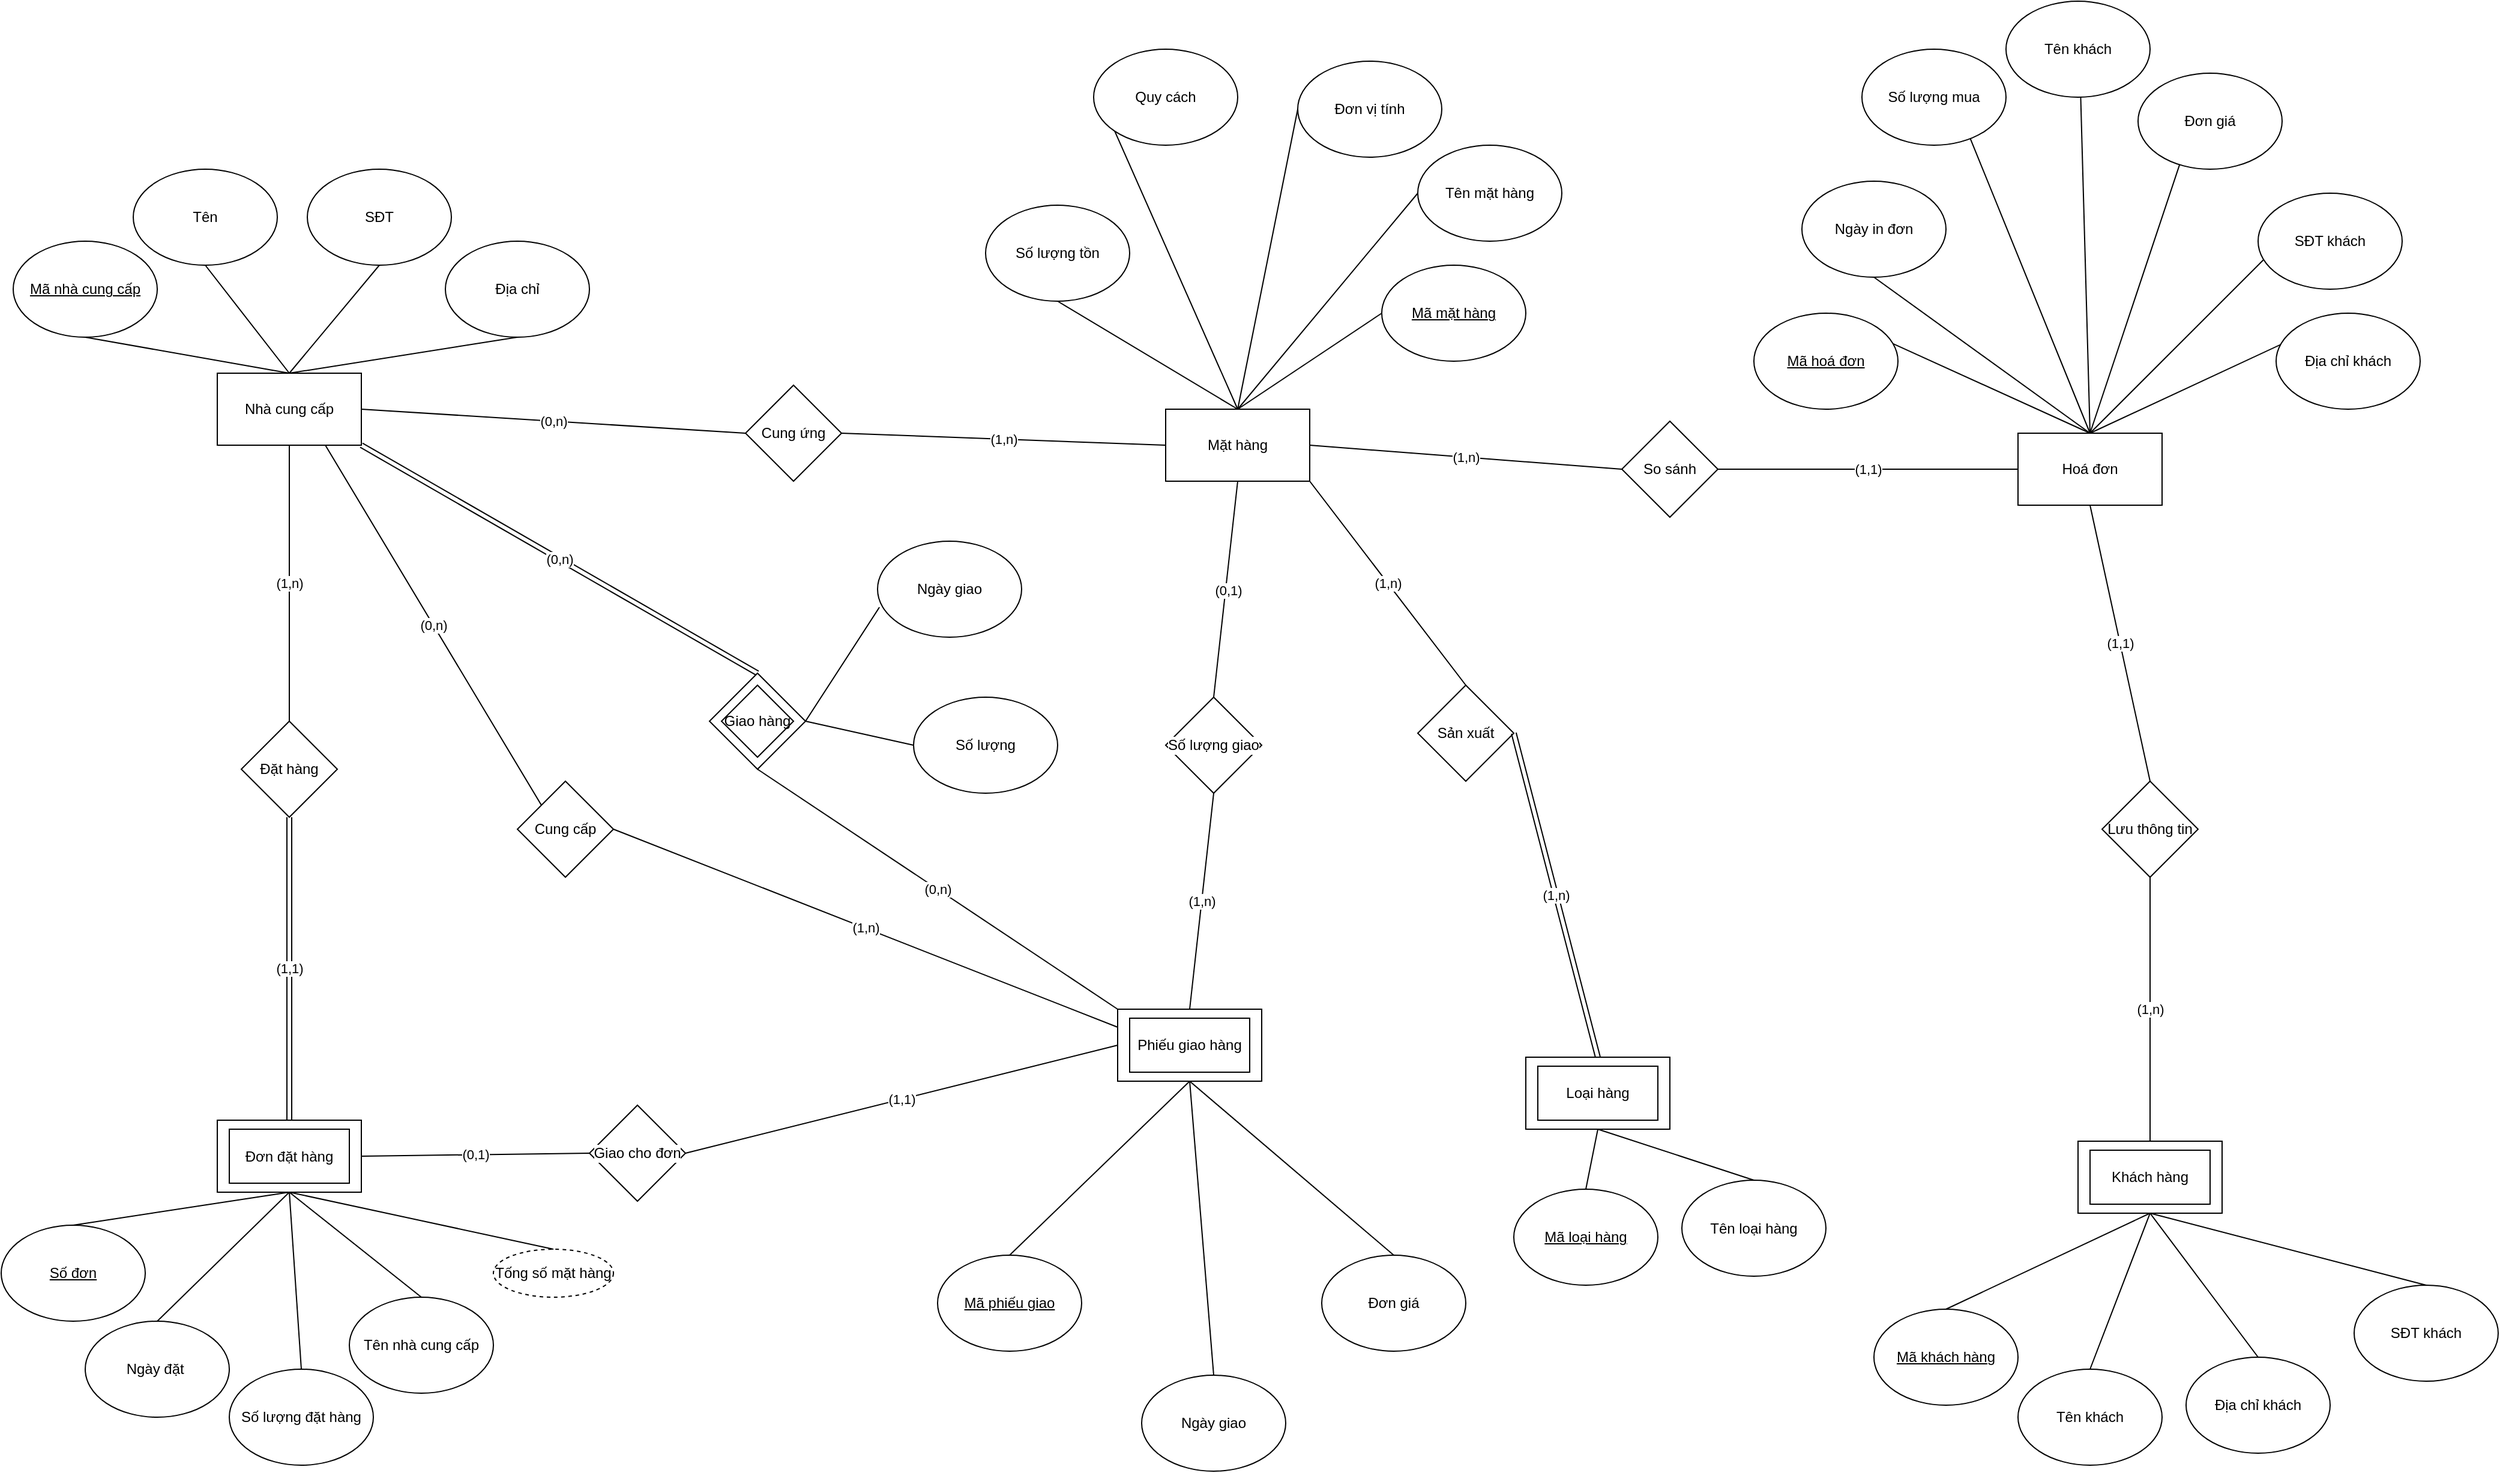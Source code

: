 <mxfile version="20.6.0" type="github">
  <diagram id="-sdAsfvz0p46XF1MQpwA" name="Page-1">
    <mxGraphModel dx="737" dy="1925" grid="1" gridSize="10" guides="1" tooltips="1" connect="1" arrows="1" fold="1" page="1" pageScale="1" pageWidth="850" pageHeight="1100" math="0" shadow="0">
      <root>
        <mxCell id="0" />
        <mxCell id="1" parent="0" />
        <mxCell id="Wn8-0wEIriOqtjbnqVh9-129" value="(0,n)" style="edgeStyle=none;rounded=0;orthogonalLoop=1;jettySize=auto;html=1;exitX=1;exitY=0.5;exitDx=0;exitDy=0;entryX=0;entryY=0.5;entryDx=0;entryDy=0;fontFamily=Helvetica;fontColor=none;endArrow=none;endFill=0;" parent="1" source="Wn8-0wEIriOqtjbnqVh9-1" target="Wn8-0wEIriOqtjbnqVh9-123" edge="1">
          <mxGeometry relative="1" as="geometry">
            <mxPoint x="520" y="-110" as="targetPoint" />
          </mxGeometry>
        </mxCell>
        <mxCell id="Wn8-0wEIriOqtjbnqVh9-147" value="(0,n)" style="edgeStyle=none;rounded=0;orthogonalLoop=1;jettySize=auto;html=1;exitX=1;exitY=1;exitDx=0;exitDy=0;entryX=0.5;entryY=0;entryDx=0;entryDy=0;fontFamily=Helvetica;fontColor=none;endArrow=none;endFill=0;shape=link;" parent="1" source="Wn8-0wEIriOqtjbnqVh9-1" target="Wn8-0wEIriOqtjbnqVh9-146" edge="1">
          <mxGeometry relative="1" as="geometry" />
        </mxCell>
        <mxCell id="Wn8-0wEIriOqtjbnqVh9-1" value="Nhà cung cấp" style="rounded=0;whiteSpace=wrap;html=1;" parent="1" vertex="1">
          <mxGeometry x="190" y="-140" width="120" height="60" as="geometry" />
        </mxCell>
        <mxCell id="Wn8-0wEIriOqtjbnqVh9-9" style="rounded=0;orthogonalLoop=1;jettySize=auto;html=1;exitX=0.5;exitY=1;exitDx=0;exitDy=0;entryX=0.5;entryY=0;entryDx=0;entryDy=0;endArrow=none;endFill=0;" parent="1" source="Wn8-0wEIriOqtjbnqVh9-2" target="Wn8-0wEIriOqtjbnqVh9-1" edge="1">
          <mxGeometry relative="1" as="geometry" />
        </mxCell>
        <mxCell id="Wn8-0wEIriOqtjbnqVh9-2" value="&lt;u&gt;Mã nhà cung cấp&lt;/u&gt;" style="ellipse;whiteSpace=wrap;html=1;" parent="1" vertex="1">
          <mxGeometry x="20" y="-250" width="120" height="80" as="geometry" />
        </mxCell>
        <mxCell id="Wn8-0wEIriOqtjbnqVh9-15" style="edgeStyle=none;rounded=0;orthogonalLoop=1;jettySize=auto;html=1;exitX=0.5;exitY=1;exitDx=0;exitDy=0;entryX=0.5;entryY=0;entryDx=0;entryDy=0;endArrow=none;endFill=0;" parent="1" source="Wn8-0wEIriOqtjbnqVh9-3" target="Wn8-0wEIriOqtjbnqVh9-1" edge="1">
          <mxGeometry relative="1" as="geometry" />
        </mxCell>
        <mxCell id="Wn8-0wEIriOqtjbnqVh9-3" value="Địa chỉ" style="ellipse;whiteSpace=wrap;html=1;" parent="1" vertex="1">
          <mxGeometry x="380" y="-250" width="120" height="80" as="geometry" />
        </mxCell>
        <mxCell id="Wn8-0wEIriOqtjbnqVh9-13" style="edgeStyle=none;rounded=0;orthogonalLoop=1;jettySize=auto;html=1;exitX=0.5;exitY=1;exitDx=0;exitDy=0;entryX=0.5;entryY=0;entryDx=0;entryDy=0;endArrow=none;endFill=0;" parent="1" source="Wn8-0wEIriOqtjbnqVh9-4" target="Wn8-0wEIriOqtjbnqVh9-1" edge="1">
          <mxGeometry relative="1" as="geometry" />
        </mxCell>
        <mxCell id="Wn8-0wEIriOqtjbnqVh9-4" value="SĐT" style="ellipse;whiteSpace=wrap;html=1;" parent="1" vertex="1">
          <mxGeometry x="265" y="-310" width="120" height="80" as="geometry" />
        </mxCell>
        <mxCell id="Wn8-0wEIriOqtjbnqVh9-12" style="edgeStyle=none;rounded=0;orthogonalLoop=1;jettySize=auto;html=1;exitX=0.5;exitY=1;exitDx=0;exitDy=0;entryX=0.5;entryY=0;entryDx=0;entryDy=0;endArrow=none;endFill=0;" parent="1" source="Wn8-0wEIriOqtjbnqVh9-5" target="Wn8-0wEIriOqtjbnqVh9-1" edge="1">
          <mxGeometry relative="1" as="geometry" />
        </mxCell>
        <mxCell id="Wn8-0wEIriOqtjbnqVh9-5" value="Tên" style="ellipse;whiteSpace=wrap;html=1;" parent="1" vertex="1">
          <mxGeometry x="120" y="-310" width="120" height="80" as="geometry" />
        </mxCell>
        <mxCell id="Wn8-0wEIriOqtjbnqVh9-132" style="edgeStyle=none;rounded=0;orthogonalLoop=1;jettySize=auto;html=1;exitX=0.5;exitY=0;exitDx=0;exitDy=0;entryX=0;entryY=0.5;entryDx=0;entryDy=0;fontFamily=Helvetica;fontColor=none;endArrow=none;endFill=0;" parent="1" source="Wn8-0wEIriOqtjbnqVh9-16" target="Wn8-0wEIriOqtjbnqVh9-17" edge="1">
          <mxGeometry relative="1" as="geometry" />
        </mxCell>
        <mxCell id="Wn8-0wEIriOqtjbnqVh9-133" style="edgeStyle=none;rounded=0;orthogonalLoop=1;jettySize=auto;html=1;exitX=0.5;exitY=0;exitDx=0;exitDy=0;entryX=0;entryY=0.5;entryDx=0;entryDy=0;fontFamily=Helvetica;fontColor=none;endArrow=none;endFill=0;" parent="1" source="Wn8-0wEIriOqtjbnqVh9-16" target="Wn8-0wEIriOqtjbnqVh9-18" edge="1">
          <mxGeometry relative="1" as="geometry" />
        </mxCell>
        <mxCell id="Wn8-0wEIriOqtjbnqVh9-135" style="edgeStyle=none;rounded=0;orthogonalLoop=1;jettySize=auto;html=1;exitX=0.5;exitY=0;exitDx=0;exitDy=0;entryX=0;entryY=0.5;entryDx=0;entryDy=0;fontFamily=Helvetica;fontColor=none;endArrow=none;endFill=0;" parent="1" source="Wn8-0wEIriOqtjbnqVh9-16" target="Wn8-0wEIriOqtjbnqVh9-20" edge="1">
          <mxGeometry relative="1" as="geometry" />
        </mxCell>
        <mxCell id="Wn8-0wEIriOqtjbnqVh9-16" value="Mặt hàng" style="rounded=0;whiteSpace=wrap;html=1;" parent="1" vertex="1">
          <mxGeometry x="980" y="-110" width="120" height="60" as="geometry" />
        </mxCell>
        <mxCell id="Wn8-0wEIriOqtjbnqVh9-17" value="&lt;u&gt;Mã mặt hàng&lt;/u&gt;" style="ellipse;whiteSpace=wrap;html=1;" parent="1" vertex="1">
          <mxGeometry x="1160" y="-230" width="120" height="80" as="geometry" />
        </mxCell>
        <mxCell id="Wn8-0wEIriOqtjbnqVh9-18" value="Tên mặt hàng" style="ellipse;whiteSpace=wrap;html=1;" parent="1" vertex="1">
          <mxGeometry x="1190" y="-330" width="120" height="80" as="geometry" />
        </mxCell>
        <mxCell id="Wn8-0wEIriOqtjbnqVh9-20" value="Đơn vị tính" style="ellipse;whiteSpace=wrap;html=1;" parent="1" vertex="1">
          <mxGeometry x="1090" y="-400" width="120" height="80" as="geometry" />
        </mxCell>
        <mxCell id="Wn8-0wEIriOqtjbnqVh9-138" style="edgeStyle=none;rounded=0;orthogonalLoop=1;jettySize=auto;html=1;exitX=0;exitY=1;exitDx=0;exitDy=0;entryX=0.5;entryY=0;entryDx=0;entryDy=0;fontFamily=Helvetica;fontColor=none;endArrow=none;endFill=0;" parent="1" source="Wn8-0wEIriOqtjbnqVh9-21" target="Wn8-0wEIriOqtjbnqVh9-16" edge="1">
          <mxGeometry relative="1" as="geometry" />
        </mxCell>
        <mxCell id="Wn8-0wEIriOqtjbnqVh9-21" value="Quy cách" style="ellipse;whiteSpace=wrap;html=1;" parent="1" vertex="1">
          <mxGeometry x="920" y="-410" width="120" height="80" as="geometry" />
        </mxCell>
        <mxCell id="Wn8-0wEIriOqtjbnqVh9-137" style="edgeStyle=none;rounded=0;orthogonalLoop=1;jettySize=auto;html=1;exitX=0.5;exitY=1;exitDx=0;exitDy=0;entryX=0.5;entryY=0;entryDx=0;entryDy=0;fontFamily=Helvetica;fontColor=none;endArrow=none;endFill=0;" parent="1" source="Wn8-0wEIriOqtjbnqVh9-22" target="Wn8-0wEIriOqtjbnqVh9-16" edge="1">
          <mxGeometry relative="1" as="geometry" />
        </mxCell>
        <mxCell id="Wn8-0wEIriOqtjbnqVh9-22" value="Số lượng tồn" style="ellipse;whiteSpace=wrap;html=1;" parent="1" vertex="1">
          <mxGeometry x="830" y="-280" width="120" height="80" as="geometry" />
        </mxCell>
        <mxCell id="Wn8-0wEIriOqtjbnqVh9-40" value="Loại hàng (yếu)" style="rounded=0;whiteSpace=wrap;html=1;labelBackgroundColor=default;labelBorderColor=none;strokeColor=default;strokeWidth=1;fontFamily=Helvetica;fontColor=none;gradientColor=none;" parent="1" vertex="1">
          <mxGeometry x="1280" y="430" width="120" height="60" as="geometry" />
        </mxCell>
        <mxCell id="Wn8-0wEIriOqtjbnqVh9-139" style="edgeStyle=none;rounded=0;orthogonalLoop=1;jettySize=auto;html=1;exitX=0.5;exitY=0;exitDx=0;exitDy=0;entryX=0.5;entryY=1;entryDx=0;entryDy=0;fontFamily=Helvetica;fontColor=none;endArrow=none;endFill=0;" parent="1" source="Wn8-0wEIriOqtjbnqVh9-41" target="Wn8-0wEIriOqtjbnqVh9-40" edge="1">
          <mxGeometry relative="1" as="geometry" />
        </mxCell>
        <mxCell id="Wn8-0wEIriOqtjbnqVh9-41" value="&lt;u&gt;Mã loại hàng&lt;/u&gt;" style="ellipse;whiteSpace=wrap;html=1;labelBackgroundColor=default;labelBorderColor=none;strokeColor=default;strokeWidth=1;fontFamily=Helvetica;fontColor=none;gradientColor=none;" parent="1" vertex="1">
          <mxGeometry x="1270" y="540" width="120" height="80" as="geometry" />
        </mxCell>
        <mxCell id="Wn8-0wEIriOqtjbnqVh9-46" style="edgeStyle=none;rounded=0;orthogonalLoop=1;jettySize=auto;html=1;exitX=0.5;exitY=0;exitDx=0;exitDy=0;entryX=0.5;entryY=1;entryDx=0;entryDy=0;fontFamily=Helvetica;fontColor=none;endArrow=none;endFill=0;" parent="1" source="Wn8-0wEIriOqtjbnqVh9-42" target="Wn8-0wEIriOqtjbnqVh9-40" edge="1">
          <mxGeometry relative="1" as="geometry" />
        </mxCell>
        <mxCell id="Wn8-0wEIriOqtjbnqVh9-42" value="Tên loại hàng" style="ellipse;whiteSpace=wrap;html=1;labelBackgroundColor=default;labelBorderColor=none;strokeColor=default;strokeWidth=1;fontFamily=Helvetica;fontColor=none;gradientColor=none;" parent="1" vertex="1">
          <mxGeometry x="1410" y="532.5" width="120" height="80" as="geometry" />
        </mxCell>
        <mxCell id="Wn8-0wEIriOqtjbnqVh9-47" value="" style="rounded=0;whiteSpace=wrap;html=1;labelBackgroundColor=default;labelBorderColor=none;strokeColor=default;strokeWidth=1;fontFamily=Helvetica;fontColor=none;gradientColor=none;" parent="1" vertex="1">
          <mxGeometry x="190" y="482.5" width="120" height="60" as="geometry" />
        </mxCell>
        <mxCell id="Wn8-0wEIriOqtjbnqVh9-52" style="edgeStyle=none;rounded=0;orthogonalLoop=1;jettySize=auto;html=1;exitX=0.5;exitY=0;exitDx=0;exitDy=0;entryX=0.5;entryY=1;entryDx=0;entryDy=0;fontFamily=Helvetica;fontColor=none;endArrow=none;endFill=0;" parent="1" source="Wn8-0wEIriOqtjbnqVh9-48" target="Wn8-0wEIriOqtjbnqVh9-47" edge="1">
          <mxGeometry relative="1" as="geometry" />
        </mxCell>
        <mxCell id="Wn8-0wEIriOqtjbnqVh9-48" value="&lt;u&gt;Số đơn&lt;/u&gt;" style="ellipse;whiteSpace=wrap;html=1;labelBackgroundColor=default;labelBorderColor=none;strokeColor=default;strokeWidth=1;fontFamily=Helvetica;fontColor=none;gradientColor=none;" parent="1" vertex="1">
          <mxGeometry x="10" y="570" width="120" height="80" as="geometry" />
        </mxCell>
        <mxCell id="Wn8-0wEIriOqtjbnqVh9-60" style="edgeStyle=none;rounded=0;orthogonalLoop=1;jettySize=auto;html=1;exitX=0.5;exitY=0;exitDx=0;exitDy=0;entryX=0.5;entryY=1;entryDx=0;entryDy=0;fontFamily=Helvetica;fontColor=none;endArrow=none;endFill=0;" parent="1" source="Wn8-0wEIriOqtjbnqVh9-49" target="Wn8-0wEIriOqtjbnqVh9-47" edge="1">
          <mxGeometry relative="1" as="geometry" />
        </mxCell>
        <mxCell id="Wn8-0wEIriOqtjbnqVh9-49" value="Ngày đặt&amp;nbsp;" style="ellipse;whiteSpace=wrap;html=1;labelBackgroundColor=default;labelBorderColor=none;strokeColor=default;strokeWidth=1;fontFamily=Helvetica;fontColor=none;gradientColor=none;" parent="1" vertex="1">
          <mxGeometry x="80" y="650" width="120" height="80" as="geometry" />
        </mxCell>
        <mxCell id="Wn8-0wEIriOqtjbnqVh9-63" style="edgeStyle=none;rounded=0;orthogonalLoop=1;jettySize=auto;html=1;exitX=0.5;exitY=0;exitDx=0;exitDy=0;entryX=0.5;entryY=1;entryDx=0;entryDy=0;fontFamily=Helvetica;fontColor=none;endArrow=none;endFill=0;" parent="1" source="Wn8-0wEIriOqtjbnqVh9-51" target="Wn8-0wEIriOqtjbnqVh9-47" edge="1">
          <mxGeometry relative="1" as="geometry" />
        </mxCell>
        <mxCell id="Wn8-0wEIriOqtjbnqVh9-51" value="Số lượng đặt hàng" style="ellipse;whiteSpace=wrap;html=1;labelBackgroundColor=default;labelBorderColor=none;strokeColor=default;strokeWidth=1;fontFamily=Helvetica;fontColor=none;gradientColor=none;" parent="1" vertex="1">
          <mxGeometry x="200" y="690" width="120" height="80" as="geometry" />
        </mxCell>
        <mxCell id="Wn8-0wEIriOqtjbnqVh9-64" value="" style="rounded=0;whiteSpace=wrap;html=1;labelBackgroundColor=default;labelBorderColor=none;strokeColor=default;strokeWidth=1;fontFamily=Helvetica;fontColor=none;gradientColor=none;" parent="1" vertex="1">
          <mxGeometry x="940" y="390" width="120" height="60" as="geometry" />
        </mxCell>
        <mxCell id="Wn8-0wEIriOqtjbnqVh9-85" style="edgeStyle=none;rounded=0;orthogonalLoop=1;jettySize=auto;html=1;exitX=0.5;exitY=0;exitDx=0;exitDy=0;entryX=0.5;entryY=1;entryDx=0;entryDy=0;fontFamily=Helvetica;fontColor=none;endArrow=none;endFill=0;" parent="1" source="Wn8-0wEIriOqtjbnqVh9-66" target="Wn8-0wEIriOqtjbnqVh9-64" edge="1">
          <mxGeometry relative="1" as="geometry" />
        </mxCell>
        <mxCell id="Wn8-0wEIriOqtjbnqVh9-66" value="&lt;u&gt;Mã phiếu giao&lt;/u&gt;" style="ellipse;whiteSpace=wrap;html=1;labelBackgroundColor=default;labelBorderColor=none;strokeColor=default;strokeWidth=1;fontFamily=Helvetica;fontColor=none;gradientColor=none;" parent="1" vertex="1">
          <mxGeometry x="790" y="595" width="120" height="80" as="geometry" />
        </mxCell>
        <mxCell id="Wn8-0wEIriOqtjbnqVh9-87" value="(1,1)" style="edgeStyle=none;rounded=0;orthogonalLoop=1;jettySize=auto;html=1;exitX=1;exitY=0.5;exitDx=0;exitDy=0;entryX=0;entryY=0.5;entryDx=0;entryDy=0;fontFamily=Helvetica;fontColor=none;endArrow=none;endFill=0;" parent="1" source="Wn8-0wEIriOqtjbnqVh9-68" target="Wn8-0wEIriOqtjbnqVh9-64" edge="1">
          <mxGeometry relative="1" as="geometry" />
        </mxCell>
        <mxCell id="Wn8-0wEIriOqtjbnqVh9-68" value="Giao cho đơn" style="rhombus;whiteSpace=wrap;html=1;labelBackgroundColor=default;labelBorderColor=none;strokeColor=default;strokeWidth=1;fontFamily=Helvetica;fontColor=none;gradientColor=none;" parent="1" vertex="1">
          <mxGeometry x="500" y="470" width="80" height="80" as="geometry" />
        </mxCell>
        <mxCell id="Wn8-0wEIriOqtjbnqVh9-91" style="edgeStyle=none;rounded=0;orthogonalLoop=1;jettySize=auto;html=1;exitX=0.5;exitY=0;exitDx=0;exitDy=0;entryX=0.5;entryY=1;entryDx=0;entryDy=0;fontFamily=Helvetica;fontColor=none;endArrow=none;endFill=0;" parent="1" source="Wn8-0wEIriOqtjbnqVh9-73" target="Wn8-0wEIriOqtjbnqVh9-64" edge="1">
          <mxGeometry relative="1" as="geometry" />
        </mxCell>
        <mxCell id="Wn8-0wEIriOqtjbnqVh9-73" value="Đơn giá" style="ellipse;whiteSpace=wrap;html=1;labelBackgroundColor=default;labelBorderColor=none;strokeColor=default;strokeWidth=1;fontFamily=Helvetica;fontColor=none;gradientColor=none;" parent="1" vertex="1">
          <mxGeometry x="1110" y="595" width="120" height="80" as="geometry" />
        </mxCell>
        <mxCell id="Wn8-0wEIriOqtjbnqVh9-86" style="edgeStyle=none;rounded=0;orthogonalLoop=1;jettySize=auto;html=1;exitX=0.5;exitY=0;exitDx=0;exitDy=0;entryX=0.5;entryY=1;entryDx=0;entryDy=0;fontFamily=Helvetica;fontColor=none;endArrow=none;endFill=0;" parent="1" source="Wn8-0wEIriOqtjbnqVh9-74" target="Wn8-0wEIriOqtjbnqVh9-64" edge="1">
          <mxGeometry relative="1" as="geometry" />
        </mxCell>
        <mxCell id="Wn8-0wEIriOqtjbnqVh9-74" value="Ngày giao" style="ellipse;whiteSpace=wrap;html=1;labelBackgroundColor=default;labelBorderColor=none;strokeColor=default;strokeWidth=1;fontFamily=Helvetica;fontColor=none;gradientColor=none;" parent="1" vertex="1">
          <mxGeometry x="960" y="695" width="120" height="80" as="geometry" />
        </mxCell>
        <mxCell id="Wn8-0wEIriOqtjbnqVh9-142" value="(1,n)" style="edgeStyle=none;rounded=0;orthogonalLoop=1;jettySize=auto;html=1;exitX=0.5;exitY=1;exitDx=0;exitDy=0;entryX=0.5;entryY=0;entryDx=0;entryDy=0;fontFamily=Helvetica;fontColor=none;endArrow=none;endFill=0;" parent="1" source="Wn8-0wEIriOqtjbnqVh9-76" target="Wn8-0wEIriOqtjbnqVh9-64" edge="1">
          <mxGeometry relative="1" as="geometry" />
        </mxCell>
        <mxCell id="Wn8-0wEIriOqtjbnqVh9-143" style="edgeStyle=none;rounded=0;orthogonalLoop=1;jettySize=auto;html=1;exitX=0.5;exitY=0;exitDx=0;exitDy=0;entryX=0.5;entryY=1;entryDx=0;entryDy=0;fontFamily=Helvetica;fontColor=none;endArrow=none;endFill=0;" parent="1" source="Wn8-0wEIriOqtjbnqVh9-76" target="Wn8-0wEIriOqtjbnqVh9-16" edge="1">
          <mxGeometry relative="1" as="geometry" />
        </mxCell>
        <mxCell id="Wn8-0wEIriOqtjbnqVh9-144" value="(0,1)" style="edgeLabel;html=1;align=center;verticalAlign=middle;resizable=0;points=[];fontFamily=Helvetica;fontColor=none;" parent="Wn8-0wEIriOqtjbnqVh9-143" vertex="1" connectable="0">
          <mxGeometry x="0.009" y="-2" relative="1" as="geometry">
            <mxPoint y="1" as="offset" />
          </mxGeometry>
        </mxCell>
        <mxCell id="Wn8-0wEIriOqtjbnqVh9-76" value="Số lượng giao" style="rhombus;whiteSpace=wrap;html=1;labelBackgroundColor=default;labelBorderColor=none;strokeColor=default;strokeWidth=1;fontFamily=Helvetica;fontColor=none;gradientColor=none;" parent="1" vertex="1">
          <mxGeometry x="980" y="130" width="80" height="80" as="geometry" />
        </mxCell>
        <mxCell id="Wn8-0wEIriOqtjbnqVh9-92" value="Hoá đơn" style="rounded=0;whiteSpace=wrap;html=1;labelBackgroundColor=default;labelBorderColor=none;strokeColor=default;strokeWidth=1;fontFamily=Helvetica;fontColor=none;gradientColor=none;" parent="1" vertex="1">
          <mxGeometry x="1690" y="-90" width="120" height="60" as="geometry" />
        </mxCell>
        <mxCell id="Wn8-0wEIriOqtjbnqVh9-98" style="edgeStyle=none;rounded=0;orthogonalLoop=1;jettySize=auto;html=1;exitX=0.5;exitY=0;exitDx=0;exitDy=0;fontFamily=Helvetica;fontColor=none;endArrow=none;endFill=0;entryX=0.5;entryY=0;entryDx=0;entryDy=0;" parent="1" source="Wn8-0wEIriOqtjbnqVh9-93" target="Wn8-0wEIriOqtjbnqVh9-92" edge="1">
          <mxGeometry relative="1" as="geometry">
            <mxPoint x="1765" y="-130" as="targetPoint" />
          </mxGeometry>
        </mxCell>
        <mxCell id="Wn8-0wEIriOqtjbnqVh9-93" value="&lt;u&gt;Mã hoá đơn&lt;/u&gt;" style="ellipse;whiteSpace=wrap;html=1;labelBackgroundColor=default;labelBorderColor=none;strokeColor=default;strokeWidth=1;fontFamily=Helvetica;fontColor=none;gradientColor=none;" parent="1" vertex="1">
          <mxGeometry x="1470" y="-190" width="120" height="80" as="geometry" />
        </mxCell>
        <mxCell id="Wn8-0wEIriOqtjbnqVh9-100" style="edgeStyle=none;rounded=0;orthogonalLoop=1;jettySize=auto;html=1;exitX=0.5;exitY=1;exitDx=0;exitDy=0;fontFamily=Helvetica;fontColor=none;endArrow=none;endFill=0;entryX=0.5;entryY=0;entryDx=0;entryDy=0;" parent="1" source="Wn8-0wEIriOqtjbnqVh9-94" target="Wn8-0wEIriOqtjbnqVh9-92" edge="1">
          <mxGeometry relative="1" as="geometry">
            <mxPoint x="1765" y="-130" as="targetPoint" />
          </mxGeometry>
        </mxCell>
        <mxCell id="Wn8-0wEIriOqtjbnqVh9-94" value="Ngày in đơn" style="ellipse;whiteSpace=wrap;html=1;labelBackgroundColor=default;labelBorderColor=none;strokeColor=default;strokeWidth=1;fontFamily=Helvetica;fontColor=none;gradientColor=none;" parent="1" vertex="1">
          <mxGeometry x="1510" y="-300" width="120" height="80" as="geometry" />
        </mxCell>
        <mxCell id="Wn8-0wEIriOqtjbnqVh9-99" style="edgeStyle=none;rounded=0;orthogonalLoop=1;jettySize=auto;html=1;exitX=0.5;exitY=0;exitDx=0;exitDy=0;entryX=0.5;entryY=0;entryDx=0;entryDy=0;fontFamily=Helvetica;fontColor=none;endArrow=none;endFill=0;" parent="1" source="Wn8-0wEIriOqtjbnqVh9-95" target="Wn8-0wEIriOqtjbnqVh9-92" edge="1">
          <mxGeometry relative="1" as="geometry" />
        </mxCell>
        <mxCell id="Wn8-0wEIriOqtjbnqVh9-95" value="Tên khách" style="ellipse;whiteSpace=wrap;html=1;labelBackgroundColor=default;labelBorderColor=none;strokeColor=default;strokeWidth=1;fontFamily=Helvetica;fontColor=none;gradientColor=none;" parent="1" vertex="1">
          <mxGeometry x="1680" y="-450" width="120" height="80" as="geometry" />
        </mxCell>
        <mxCell id="Wn8-0wEIriOqtjbnqVh9-102" style="edgeStyle=none;rounded=0;orthogonalLoop=1;jettySize=auto;html=1;exitX=0.5;exitY=0;exitDx=0;exitDy=0;entryX=0.5;entryY=0;entryDx=0;entryDy=0;fontFamily=Helvetica;fontColor=none;endArrow=none;endFill=0;" parent="1" source="Wn8-0wEIriOqtjbnqVh9-96" target="Wn8-0wEIriOqtjbnqVh9-92" edge="1">
          <mxGeometry relative="1" as="geometry" />
        </mxCell>
        <mxCell id="Wn8-0wEIriOqtjbnqVh9-96" value="Địa chỉ khách" style="ellipse;whiteSpace=wrap;html=1;labelBackgroundColor=default;labelBorderColor=none;strokeColor=default;strokeWidth=1;fontFamily=Helvetica;fontColor=none;gradientColor=none;" parent="1" vertex="1">
          <mxGeometry x="1905" y="-190" width="120" height="80" as="geometry" />
        </mxCell>
        <mxCell id="Wn8-0wEIriOqtjbnqVh9-101" style="edgeStyle=none;rounded=0;orthogonalLoop=1;jettySize=auto;html=1;exitX=0.5;exitY=0;exitDx=0;exitDy=0;entryX=0.5;entryY=0;entryDx=0;entryDy=0;fontFamily=Helvetica;fontColor=none;endArrow=none;endFill=0;" parent="1" source="Wn8-0wEIriOqtjbnqVh9-97" target="Wn8-0wEIriOqtjbnqVh9-92" edge="1">
          <mxGeometry relative="1" as="geometry" />
        </mxCell>
        <mxCell id="Wn8-0wEIriOqtjbnqVh9-97" value="SĐT khách" style="ellipse;whiteSpace=wrap;html=1;labelBackgroundColor=default;labelBorderColor=none;strokeColor=default;strokeWidth=1;fontFamily=Helvetica;fontColor=none;gradientColor=none;" parent="1" vertex="1">
          <mxGeometry x="1890" y="-290" width="120" height="80" as="geometry" />
        </mxCell>
        <mxCell id="Wn8-0wEIriOqtjbnqVh9-103" value="" style="rounded=0;whiteSpace=wrap;html=1;labelBackgroundColor=default;labelBorderColor=none;strokeColor=default;strokeWidth=1;fontFamily=Helvetica;fontColor=none;gradientColor=none;" parent="1" vertex="1">
          <mxGeometry x="1740" y="500" width="120" height="60" as="geometry" />
        </mxCell>
        <mxCell id="Wn8-0wEIriOqtjbnqVh9-118" style="edgeStyle=none;rounded=0;orthogonalLoop=1;jettySize=auto;html=1;exitX=0.5;exitY=0;exitDx=0;exitDy=0;entryX=0.5;entryY=0;entryDx=0;entryDy=0;fontFamily=Helvetica;fontColor=none;endArrow=none;endFill=0;" parent="1" source="Wn8-0wEIriOqtjbnqVh9-104" target="Wn8-0wEIriOqtjbnqVh9-92" edge="1">
          <mxGeometry relative="1" as="geometry" />
        </mxCell>
        <mxCell id="Wn8-0wEIriOqtjbnqVh9-104" value="Số lượng mua" style="ellipse;whiteSpace=wrap;html=1;labelBackgroundColor=default;labelBorderColor=none;strokeColor=default;strokeWidth=1;fontFamily=Helvetica;fontColor=none;gradientColor=none;" parent="1" vertex="1">
          <mxGeometry x="1560" y="-410" width="120" height="80" as="geometry" />
        </mxCell>
        <mxCell id="Wn8-0wEIriOqtjbnqVh9-119" style="edgeStyle=none;rounded=0;orthogonalLoop=1;jettySize=auto;html=1;exitX=0.5;exitY=0;exitDx=0;exitDy=0;entryX=0.5;entryY=0;entryDx=0;entryDy=0;fontFamily=Helvetica;fontColor=none;endArrow=none;endFill=0;" parent="1" source="Wn8-0wEIriOqtjbnqVh9-105" target="Wn8-0wEIriOqtjbnqVh9-92" edge="1">
          <mxGeometry relative="1" as="geometry" />
        </mxCell>
        <mxCell id="Wn8-0wEIriOqtjbnqVh9-105" value="Đơn giá" style="ellipse;whiteSpace=wrap;html=1;labelBackgroundColor=default;labelBorderColor=none;strokeColor=default;strokeWidth=1;fontFamily=Helvetica;fontColor=none;gradientColor=none;" parent="1" vertex="1">
          <mxGeometry x="1790" y="-390" width="120" height="80" as="geometry" />
        </mxCell>
        <mxCell id="Wn8-0wEIriOqtjbnqVh9-112" style="edgeStyle=none;rounded=0;orthogonalLoop=1;jettySize=auto;html=1;exitX=0.5;exitY=0;exitDx=0;exitDy=0;entryX=0.5;entryY=1;entryDx=0;entryDy=0;fontFamily=Helvetica;fontColor=none;endArrow=none;endFill=0;" parent="1" source="Wn8-0wEIriOqtjbnqVh9-109" target="Wn8-0wEIriOqtjbnqVh9-103" edge="1">
          <mxGeometry relative="1" as="geometry" />
        </mxCell>
        <mxCell id="Wn8-0wEIriOqtjbnqVh9-109" value="Tên khách" style="ellipse;whiteSpace=wrap;html=1;labelBackgroundColor=default;labelBorderColor=none;strokeColor=default;strokeWidth=1;fontFamily=Helvetica;fontColor=none;gradientColor=none;" parent="1" vertex="1">
          <mxGeometry x="1690" y="690" width="120" height="80" as="geometry" />
        </mxCell>
        <mxCell id="Wn8-0wEIriOqtjbnqVh9-116" style="edgeStyle=none;rounded=0;orthogonalLoop=1;jettySize=auto;html=1;exitX=0.5;exitY=0;exitDx=0;exitDy=0;entryX=0.5;entryY=1;entryDx=0;entryDy=0;fontFamily=Helvetica;fontColor=none;endArrow=none;endFill=0;" parent="1" source="Wn8-0wEIriOqtjbnqVh9-110" target="Wn8-0wEIriOqtjbnqVh9-103" edge="1">
          <mxGeometry relative="1" as="geometry" />
        </mxCell>
        <mxCell id="Wn8-0wEIriOqtjbnqVh9-110" value="SĐT khách" style="ellipse;whiteSpace=wrap;html=1;labelBackgroundColor=default;labelBorderColor=none;strokeColor=default;strokeWidth=1;fontFamily=Helvetica;fontColor=none;gradientColor=none;" parent="1" vertex="1">
          <mxGeometry x="1970" y="620" width="120" height="80" as="geometry" />
        </mxCell>
        <mxCell id="Wn8-0wEIriOqtjbnqVh9-120" style="edgeStyle=none;rounded=0;orthogonalLoop=1;jettySize=auto;html=1;exitX=0.5;exitY=0;exitDx=0;exitDy=0;entryX=0.5;entryY=1;entryDx=0;entryDy=0;fontFamily=Helvetica;fontColor=none;endArrow=none;endFill=0;" parent="1" source="Wn8-0wEIriOqtjbnqVh9-111" target="Wn8-0wEIriOqtjbnqVh9-103" edge="1">
          <mxGeometry relative="1" as="geometry" />
        </mxCell>
        <mxCell id="Wn8-0wEIriOqtjbnqVh9-111" value="Địa chỉ khách" style="ellipse;whiteSpace=wrap;html=1;labelBackgroundColor=default;labelBorderColor=none;strokeColor=default;strokeWidth=1;fontFamily=Helvetica;fontColor=none;gradientColor=none;" parent="1" vertex="1">
          <mxGeometry x="1830" y="680" width="120" height="80" as="geometry" />
        </mxCell>
        <mxCell id="Wn8-0wEIriOqtjbnqVh9-122" style="edgeStyle=none;rounded=0;orthogonalLoop=1;jettySize=auto;html=1;exitX=0.5;exitY=0;exitDx=0;exitDy=0;entryX=0.5;entryY=1;entryDx=0;entryDy=0;fontFamily=Helvetica;fontColor=none;endArrow=none;endFill=0;" parent="1" source="Wn8-0wEIriOqtjbnqVh9-121" target="Wn8-0wEIriOqtjbnqVh9-103" edge="1">
          <mxGeometry relative="1" as="geometry" />
        </mxCell>
        <mxCell id="Wn8-0wEIriOqtjbnqVh9-121" value="&lt;u&gt;Mã khách hàng&lt;/u&gt;" style="ellipse;whiteSpace=wrap;html=1;labelBackgroundColor=default;labelBorderColor=none;strokeColor=default;strokeWidth=1;fontFamily=Helvetica;fontColor=none;gradientColor=none;" parent="1" vertex="1">
          <mxGeometry x="1570" y="640" width="120" height="80" as="geometry" />
        </mxCell>
        <mxCell id="Wn8-0wEIriOqtjbnqVh9-131" value="(1,n)" style="edgeStyle=none;rounded=0;orthogonalLoop=1;jettySize=auto;html=1;exitX=1;exitY=0.5;exitDx=0;exitDy=0;entryX=0;entryY=0.5;entryDx=0;entryDy=0;fontFamily=Helvetica;fontColor=none;endArrow=none;endFill=0;" parent="1" source="Wn8-0wEIriOqtjbnqVh9-123" target="Wn8-0wEIriOqtjbnqVh9-16" edge="1">
          <mxGeometry relative="1" as="geometry" />
        </mxCell>
        <mxCell id="Wn8-0wEIriOqtjbnqVh9-123" value="Cung ứng" style="rhombus;whiteSpace=wrap;html=1;labelBackgroundColor=default;labelBorderColor=none;strokeColor=default;strokeWidth=1;fontFamily=Helvetica;fontColor=none;gradientColor=none;" parent="1" vertex="1">
          <mxGeometry x="630" y="-130" width="80" height="80" as="geometry" />
        </mxCell>
        <mxCell id="Wn8-0wEIriOqtjbnqVh9-149" value="(0,n)" style="edgeStyle=none;rounded=0;orthogonalLoop=1;jettySize=auto;html=1;exitX=0.5;exitY=1;exitDx=0;exitDy=0;entryX=0;entryY=0;entryDx=0;entryDy=0;fontFamily=Helvetica;fontColor=none;endArrow=none;endFill=0;" parent="1" source="Wn8-0wEIriOqtjbnqVh9-146" target="Wn8-0wEIriOqtjbnqVh9-64" edge="1">
          <mxGeometry relative="1" as="geometry" />
        </mxCell>
        <mxCell id="Wn8-0wEIriOqtjbnqVh9-146" value="" style="rhombus;whiteSpace=wrap;html=1;labelBackgroundColor=default;labelBorderColor=none;strokeColor=default;strokeWidth=1;fontFamily=Helvetica;fontColor=none;gradientColor=none;" parent="1" vertex="1">
          <mxGeometry x="600" y="110" width="80" height="80" as="geometry" />
        </mxCell>
        <mxCell id="cS6shRYD35emMMv4tspM-1" value="Đặt hàng" style="rhombus;whiteSpace=wrap;html=1;" vertex="1" parent="1">
          <mxGeometry x="210" y="150" width="80" height="80" as="geometry" />
        </mxCell>
        <mxCell id="cS6shRYD35emMMv4tspM-2" value="Cung cấp" style="rhombus;whiteSpace=wrap;html=1;" vertex="1" parent="1">
          <mxGeometry x="440" y="200" width="80" height="80" as="geometry" />
        </mxCell>
        <mxCell id="cS6shRYD35emMMv4tspM-5" value="Lưu thông tin" style="rhombus;whiteSpace=wrap;html=1;" vertex="1" parent="1">
          <mxGeometry x="1760" y="200" width="80" height="80" as="geometry" />
        </mxCell>
        <mxCell id="cS6shRYD35emMMv4tspM-6" value="Sản xuất" style="rhombus;whiteSpace=wrap;html=1;" vertex="1" parent="1">
          <mxGeometry x="1190" y="120" width="80" height="80" as="geometry" />
        </mxCell>
        <mxCell id="cS6shRYD35emMMv4tspM-9" value="Ngày giao" style="ellipse;whiteSpace=wrap;html=1;" vertex="1" parent="1">
          <mxGeometry x="740" width="120" height="80" as="geometry" />
        </mxCell>
        <mxCell id="cS6shRYD35emMMv4tspM-10" value="Số lượng" style="ellipse;whiteSpace=wrap;html=1;" vertex="1" parent="1">
          <mxGeometry x="770" y="130" width="120" height="80" as="geometry" />
        </mxCell>
        <mxCell id="cS6shRYD35emMMv4tspM-12" value="(1,n)" style="edgeStyle=none;rounded=0;orthogonalLoop=1;jettySize=auto;html=1;exitX=1;exitY=0.5;exitDx=0;exitDy=0;entryX=0;entryY=0.5;entryDx=0;entryDy=0;fontFamily=Helvetica;fontColor=none;endArrow=none;endFill=0;" edge="1" parent="1" source="Wn8-0wEIriOqtjbnqVh9-16" target="cS6shRYD35emMMv4tspM-13">
          <mxGeometry relative="1" as="geometry">
            <mxPoint x="1050" y="-100" as="sourcePoint" />
            <mxPoint x="1350.0" y="-60" as="targetPoint" />
          </mxGeometry>
        </mxCell>
        <mxCell id="cS6shRYD35emMMv4tspM-13" value="So sánh" style="rhombus;whiteSpace=wrap;html=1;" vertex="1" parent="1">
          <mxGeometry x="1360" y="-100" width="80" height="80" as="geometry" />
        </mxCell>
        <mxCell id="cS6shRYD35emMMv4tspM-14" value="(1,1)" style="edgeStyle=none;rounded=0;orthogonalLoop=1;jettySize=auto;html=1;exitX=1;exitY=0.5;exitDx=0;exitDy=0;entryX=0;entryY=0.5;entryDx=0;entryDy=0;fontFamily=Helvetica;fontColor=none;endArrow=none;endFill=0;" edge="1" parent="1" source="cS6shRYD35emMMv4tspM-13" target="Wn8-0wEIriOqtjbnqVh9-92">
          <mxGeometry relative="1" as="geometry">
            <mxPoint x="1060" y="-90" as="sourcePoint" />
            <mxPoint x="1190.0" y="-120" as="targetPoint" />
          </mxGeometry>
        </mxCell>
        <mxCell id="cS6shRYD35emMMv4tspM-15" value="(1,n)" style="edgeStyle=none;rounded=0;orthogonalLoop=1;jettySize=auto;html=1;exitX=1;exitY=1;exitDx=0;exitDy=0;entryX=0.5;entryY=0;entryDx=0;entryDy=0;fontFamily=Helvetica;fontColor=none;endArrow=none;endFill=0;" edge="1" parent="1" source="Wn8-0wEIriOqtjbnqVh9-16" target="cS6shRYD35emMMv4tspM-6">
          <mxGeometry relative="1" as="geometry">
            <mxPoint x="1110" y="-70" as="sourcePoint" />
            <mxPoint x="1370" y="-50" as="targetPoint" />
          </mxGeometry>
        </mxCell>
        <mxCell id="cS6shRYD35emMMv4tspM-16" value="(1,n)" style="edgeStyle=none;rounded=0;orthogonalLoop=1;jettySize=auto;html=1;exitX=1;exitY=0.5;exitDx=0;exitDy=0;entryX=0.5;entryY=0;entryDx=0;entryDy=0;fontFamily=Helvetica;fontColor=none;endArrow=none;endFill=0;shape=link;" edge="1" parent="1" source="cS6shRYD35emMMv4tspM-6" target="Wn8-0wEIriOqtjbnqVh9-40">
          <mxGeometry relative="1" as="geometry">
            <mxPoint x="1120" y="-60" as="sourcePoint" />
            <mxPoint x="1380" y="-40" as="targetPoint" />
          </mxGeometry>
        </mxCell>
        <mxCell id="cS6shRYD35emMMv4tspM-18" value="(1,n)" style="edgeStyle=none;rounded=0;orthogonalLoop=1;jettySize=auto;html=1;exitX=0.5;exitY=0;exitDx=0;exitDy=0;entryX=0.5;entryY=1;entryDx=0;entryDy=0;fontFamily=Helvetica;fontColor=none;endArrow=none;endFill=0;" edge="1" parent="1" source="Wn8-0wEIriOqtjbnqVh9-103" target="cS6shRYD35emMMv4tspM-5">
          <mxGeometry relative="1" as="geometry">
            <mxPoint x="1460" y="-40" as="sourcePoint" />
            <mxPoint x="1710" y="-40" as="targetPoint" />
          </mxGeometry>
        </mxCell>
        <mxCell id="cS6shRYD35emMMv4tspM-19" value="Khách hàng" style="rounded=0;whiteSpace=wrap;html=1;" vertex="1" parent="1">
          <mxGeometry x="1750" y="507.5" width="100" height="45" as="geometry" />
        </mxCell>
        <mxCell id="cS6shRYD35emMMv4tspM-20" value="Loại hàng" style="rounded=0;whiteSpace=wrap;html=1;" vertex="1" parent="1">
          <mxGeometry x="1290" y="437.5" width="100" height="45" as="geometry" />
        </mxCell>
        <mxCell id="cS6shRYD35emMMv4tspM-21" value="Phiếu giao hàng" style="rounded=0;whiteSpace=wrap;html=1;" vertex="1" parent="1">
          <mxGeometry x="950" y="397.5" width="100" height="45" as="geometry" />
        </mxCell>
        <mxCell id="cS6shRYD35emMMv4tspM-22" value="Đơn đặt hàng" style="rounded=0;whiteSpace=wrap;html=1;" vertex="1" parent="1">
          <mxGeometry x="200" y="490" width="100" height="45" as="geometry" />
        </mxCell>
        <mxCell id="cS6shRYD35emMMv4tspM-23" value="Giao hàng" style="rhombus;whiteSpace=wrap;html=1;" vertex="1" parent="1">
          <mxGeometry x="610" y="120" width="60" height="60" as="geometry" />
        </mxCell>
        <mxCell id="cS6shRYD35emMMv4tspM-24" style="edgeStyle=none;rounded=0;orthogonalLoop=1;jettySize=auto;html=1;exitX=0.013;exitY=0.688;exitDx=0;exitDy=0;entryX=1;entryY=0.5;entryDx=0;entryDy=0;fontFamily=Helvetica;fontColor=none;endArrow=none;endFill=0;exitPerimeter=0;" edge="1" parent="1" source="cS6shRYD35emMMv4tspM-9" target="Wn8-0wEIriOqtjbnqVh9-146">
          <mxGeometry relative="1" as="geometry">
            <mxPoint x="650" y="200" as="sourcePoint" />
            <mxPoint x="950" y="400" as="targetPoint" />
          </mxGeometry>
        </mxCell>
        <mxCell id="cS6shRYD35emMMv4tspM-25" style="edgeStyle=none;rounded=0;orthogonalLoop=1;jettySize=auto;html=1;exitX=1;exitY=0.5;exitDx=0;exitDy=0;entryX=0;entryY=0.5;entryDx=0;entryDy=0;fontFamily=Helvetica;fontColor=none;endArrow=none;endFill=0;" edge="1" parent="1" source="Wn8-0wEIriOqtjbnqVh9-146" target="cS6shRYD35emMMv4tspM-10">
          <mxGeometry relative="1" as="geometry">
            <mxPoint x="751.56" y="65.04" as="sourcePoint" />
            <mxPoint x="690" y="160" as="targetPoint" />
          </mxGeometry>
        </mxCell>
        <mxCell id="cS6shRYD35emMMv4tspM-26" value="(1,n)" style="edgeStyle=none;rounded=0;orthogonalLoop=1;jettySize=auto;html=1;exitX=1;exitY=0.5;exitDx=0;exitDy=0;entryX=0;entryY=0.25;entryDx=0;entryDy=0;fontFamily=Helvetica;fontColor=none;endArrow=none;endFill=0;" edge="1" parent="1" source="cS6shRYD35emMMv4tspM-2" target="Wn8-0wEIriOqtjbnqVh9-64">
          <mxGeometry relative="1" as="geometry">
            <mxPoint x="761.56" y="75.04" as="sourcePoint" />
            <mxPoint x="700" y="170" as="targetPoint" />
          </mxGeometry>
        </mxCell>
        <mxCell id="cS6shRYD35emMMv4tspM-27" value="(0,n)" style="edgeStyle=none;rounded=0;orthogonalLoop=1;jettySize=auto;html=1;exitX=0.75;exitY=1;exitDx=0;exitDy=0;entryX=0;entryY=0;entryDx=0;entryDy=0;fontFamily=Helvetica;fontColor=none;endArrow=none;endFill=0;" edge="1" parent="1" source="Wn8-0wEIriOqtjbnqVh9-1" target="cS6shRYD35emMMv4tspM-2">
          <mxGeometry relative="1" as="geometry">
            <mxPoint x="771.56" y="85.04" as="sourcePoint" />
            <mxPoint x="710" y="180" as="targetPoint" />
          </mxGeometry>
        </mxCell>
        <mxCell id="cS6shRYD35emMMv4tspM-28" value="(1,n)" style="edgeStyle=none;rounded=0;orthogonalLoop=1;jettySize=auto;html=1;exitX=0.5;exitY=0;exitDx=0;exitDy=0;entryX=0.5;entryY=1;entryDx=0;entryDy=0;fontFamily=Helvetica;fontColor=none;endArrow=none;endFill=0;" edge="1" parent="1" source="cS6shRYD35emMMv4tspM-1" target="Wn8-0wEIriOqtjbnqVh9-1">
          <mxGeometry relative="1" as="geometry">
            <mxPoint x="781.56" y="95.04" as="sourcePoint" />
            <mxPoint x="720" y="190" as="targetPoint" />
            <Array as="points">
              <mxPoint x="250" y="40" />
            </Array>
          </mxGeometry>
        </mxCell>
        <mxCell id="cS6shRYD35emMMv4tspM-29" value="(1,1)" style="edgeStyle=none;rounded=0;orthogonalLoop=1;jettySize=auto;html=1;exitX=0.5;exitY=0;exitDx=0;exitDy=0;entryX=0.5;entryY=1;entryDx=0;entryDy=0;fontFamily=Helvetica;fontColor=none;endArrow=none;endFill=0;shape=link;" edge="1" parent="1" source="Wn8-0wEIriOqtjbnqVh9-47" target="cS6shRYD35emMMv4tspM-1">
          <mxGeometry relative="1" as="geometry">
            <mxPoint x="791.56" y="105.04" as="sourcePoint" />
            <mxPoint x="730" y="200" as="targetPoint" />
          </mxGeometry>
        </mxCell>
        <mxCell id="cS6shRYD35emMMv4tspM-31" value="(1,1)" style="edgeStyle=none;rounded=0;orthogonalLoop=1;jettySize=auto;html=1;exitX=0.5;exitY=0;exitDx=0;exitDy=0;entryX=0.5;entryY=1;entryDx=0;entryDy=0;fontFamily=Helvetica;fontColor=none;endArrow=none;endFill=0;" edge="1" parent="1" source="cS6shRYD35emMMv4tspM-5" target="Wn8-0wEIriOqtjbnqVh9-92">
          <mxGeometry relative="1" as="geometry">
            <mxPoint x="1975" y="-180" as="sourcePoint" />
            <mxPoint x="1760" y="-80" as="targetPoint" />
          </mxGeometry>
        </mxCell>
        <mxCell id="cS6shRYD35emMMv4tspM-33" value="(0,1)" style="edgeStyle=none;rounded=0;orthogonalLoop=1;jettySize=auto;html=1;exitX=0;exitY=0.5;exitDx=0;exitDy=0;entryX=1;entryY=0.5;entryDx=0;entryDy=0;fontFamily=Helvetica;fontColor=none;endArrow=none;endFill=0;" edge="1" parent="1" source="Wn8-0wEIriOqtjbnqVh9-68" target="Wn8-0wEIriOqtjbnqVh9-47">
          <mxGeometry relative="1" as="geometry">
            <mxPoint x="440" y="630" as="sourcePoint" />
            <mxPoint x="260" y="552.5" as="targetPoint" />
          </mxGeometry>
        </mxCell>
        <mxCell id="cS6shRYD35emMMv4tspM-34" value="Tên nhà cung cấp" style="ellipse;whiteSpace=wrap;html=1;" vertex="1" parent="1">
          <mxGeometry x="300" y="630" width="120" height="80" as="geometry" />
        </mxCell>
        <mxCell id="cS6shRYD35emMMv4tspM-35" style="edgeStyle=none;rounded=0;orthogonalLoop=1;jettySize=auto;html=1;exitX=0.5;exitY=0;exitDx=0;exitDy=0;entryX=0.5;entryY=1;entryDx=0;entryDy=0;fontFamily=Helvetica;fontColor=none;endArrow=none;endFill=0;" edge="1" parent="1" source="cS6shRYD35emMMv4tspM-34" target="Wn8-0wEIriOqtjbnqVh9-47">
          <mxGeometry relative="1" as="geometry">
            <mxPoint x="300" y="685" as="sourcePoint" />
            <mxPoint x="260" y="552.5" as="targetPoint" />
          </mxGeometry>
        </mxCell>
        <mxCell id="cS6shRYD35emMMv4tspM-37" value="Tống số mặt hàng" style="ellipse;whiteSpace=wrap;html=1;align=center;dashed=1;" vertex="1" parent="1">
          <mxGeometry x="420" y="590" width="100" height="40" as="geometry" />
        </mxCell>
        <mxCell id="cS6shRYD35emMMv4tspM-38" style="edgeStyle=none;rounded=0;orthogonalLoop=1;jettySize=auto;html=1;exitX=0.5;exitY=0;exitDx=0;exitDy=0;entryX=0.5;entryY=1;entryDx=0;entryDy=0;fontFamily=Helvetica;fontColor=none;endArrow=none;endFill=0;" edge="1" parent="1" source="cS6shRYD35emMMv4tspM-37" target="Wn8-0wEIriOqtjbnqVh9-47">
          <mxGeometry relative="1" as="geometry">
            <mxPoint x="370" y="640" as="sourcePoint" />
            <mxPoint x="260" y="552.5" as="targetPoint" />
          </mxGeometry>
        </mxCell>
      </root>
    </mxGraphModel>
  </diagram>
</mxfile>
